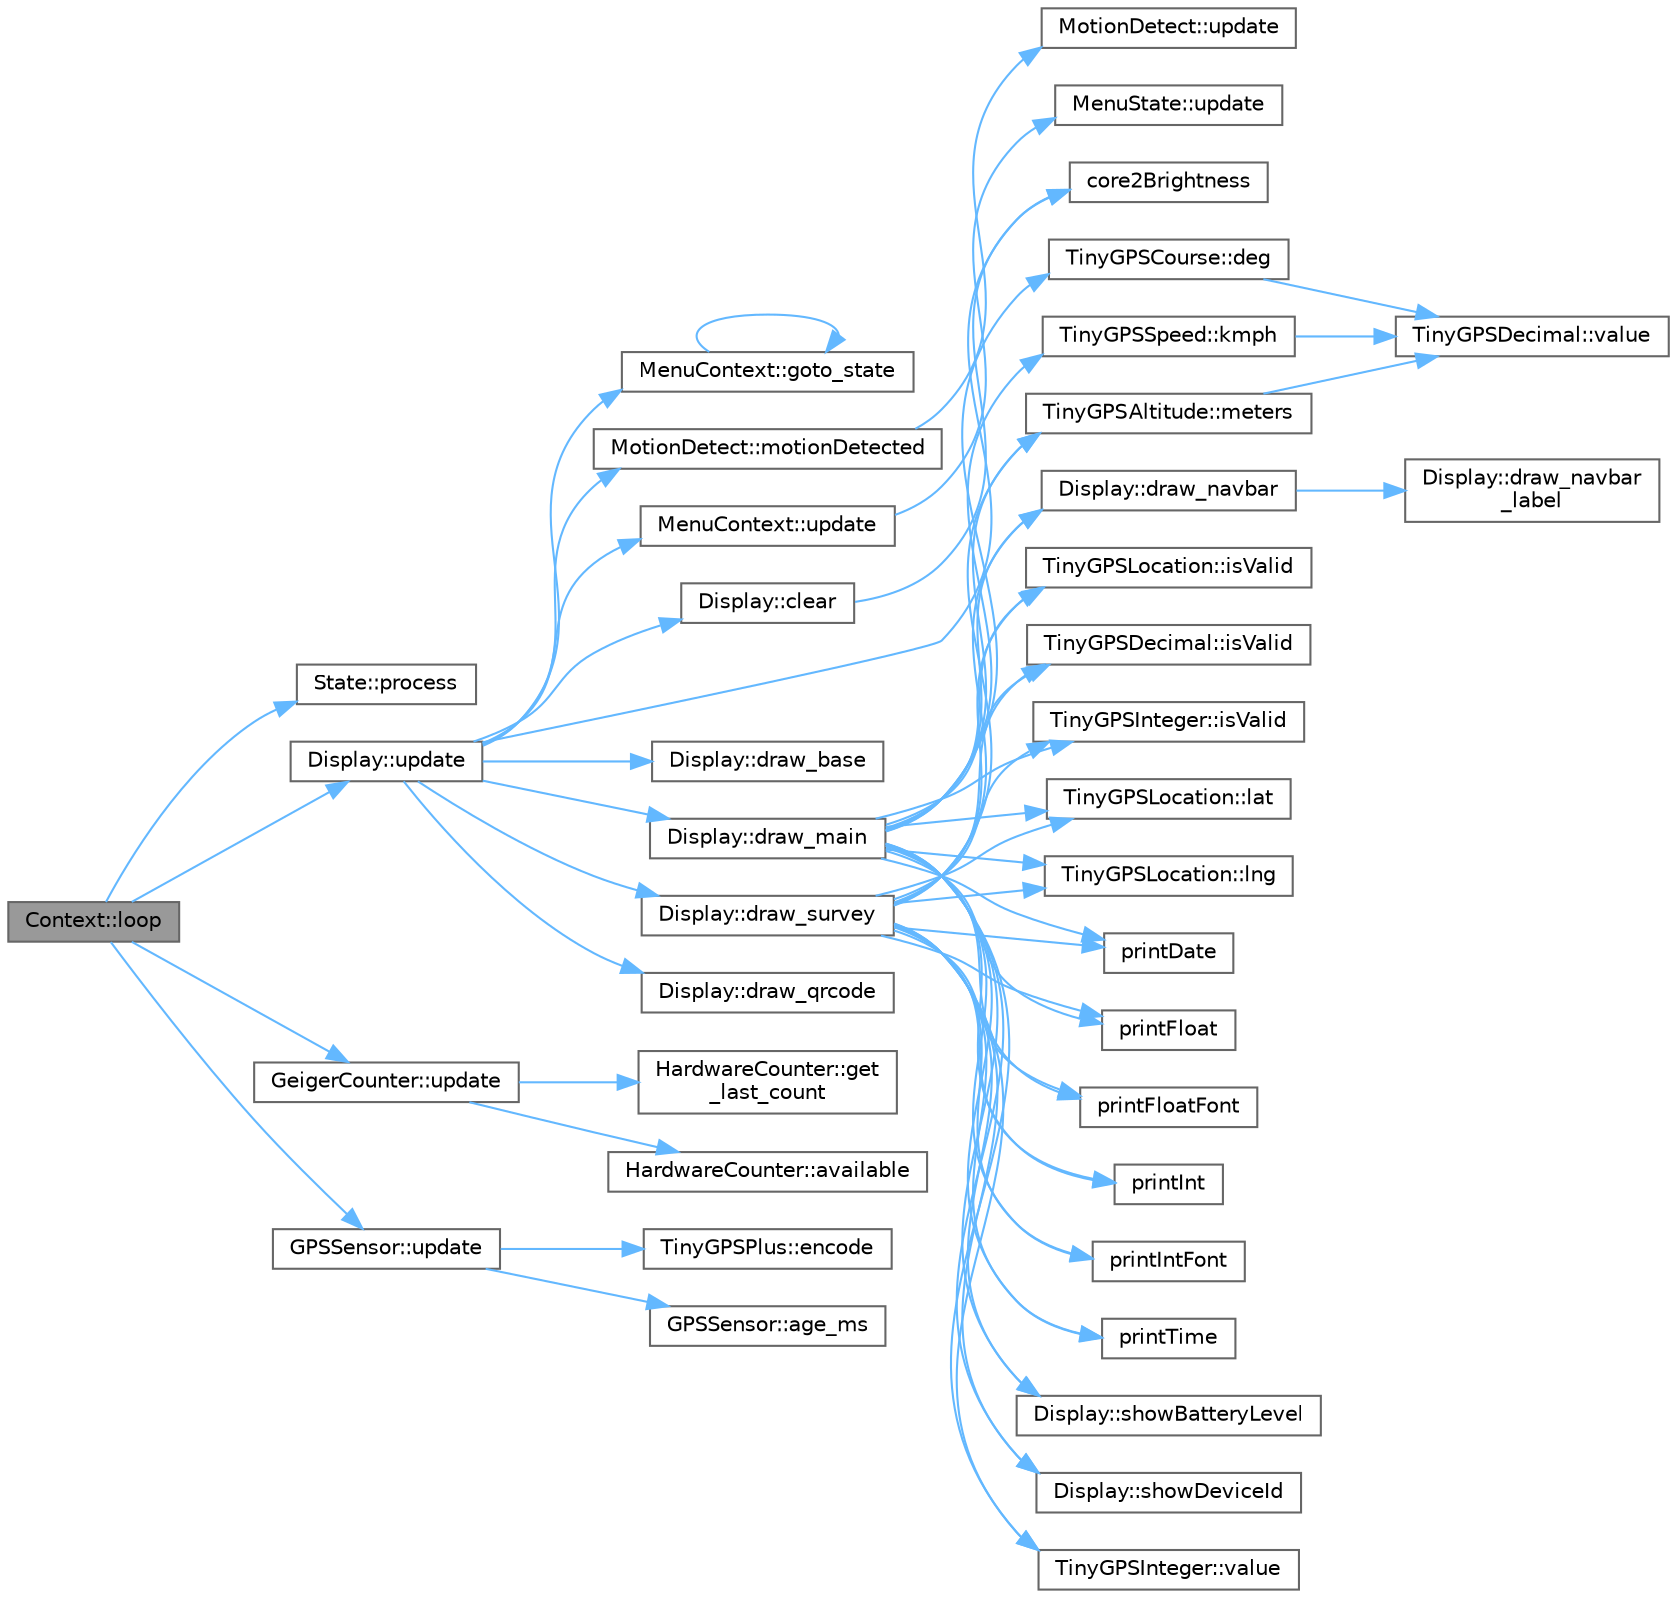 digraph "Context::loop"
{
 // LATEX_PDF_SIZE
  bgcolor="transparent";
  edge [fontname=Helvetica,fontsize=10,labelfontname=Helvetica,labelfontsize=10];
  node [fontname=Helvetica,fontsize=10,shape=box,height=0.2,width=0.4];
  rankdir="LR";
  Node1 [id="Node000001",label="Context::loop",height=0.2,width=0.4,color="gray40", fillcolor="grey60", style="filled", fontcolor="black",tooltip=" "];
  Node1 -> Node2 [id="edge60_Node000001_Node000002",color="steelblue1",style="solid",tooltip=" "];
  Node2 [id="Node000002",label="State::process",height=0.2,width=0.4,color="grey40", fillcolor="white", style="filled",URL="$class_state.html#a82ef896916bba81b0c818d37af21bf3c",tooltip=" "];
  Node1 -> Node3 [id="edge61_Node000001_Node000003",color="steelblue1",style="solid",tooltip=" "];
  Node3 [id="Node000003",label="Display::update",height=0.2,width=0.4,color="grey40", fillcolor="white", style="filled",URL="$class_display.html#ad2740b779d61e461c4dcaaf34f1fcd8f",tooltip=" "];
  Node3 -> Node4 [id="edge62_Node000003_Node000004",color="steelblue1",style="solid",tooltip=" "];
  Node4 [id="Node000004",label="Display::clear",height=0.2,width=0.4,color="grey40", fillcolor="white", style="filled",URL="$class_display.html#a14242933dd00fc1d50f9ae70d5121d14",tooltip=" "];
  Node4 -> Node5 [id="edge63_Node000004_Node000005",color="steelblue1",style="solid",tooltip=" "];
  Node5 [id="Node000005",label="core2Brightness",height=0.2,width=0.4,color="grey40", fillcolor="white", style="filled",URL="$display_8cpp.html#aa80b8dc616dd7cd22263440802492d75",tooltip=" "];
  Node3 -> Node5 [id="edge64_Node000003_Node000005",color="steelblue1",style="solid",tooltip=" "];
  Node3 -> Node6 [id="edge65_Node000003_Node000006",color="steelblue1",style="solid",tooltip=" "];
  Node6 [id="Node000006",label="Display::draw_base",height=0.2,width=0.4,color="grey40", fillcolor="white", style="filled",URL="$class_display.html#aa64573075ec3f5141cb7906c9cbb4ad1",tooltip=" "];
  Node3 -> Node7 [id="edge66_Node000003_Node000007",color="steelblue1",style="solid",tooltip=" "];
  Node7 [id="Node000007",label="Display::draw_main",height=0.2,width=0.4,color="grey40", fillcolor="white", style="filled",URL="$class_display.html#a67f2a955b6ece55b0523c08cac84653e",tooltip=" "];
  Node7 -> Node8 [id="edge67_Node000007_Node000008",color="steelblue1",style="solid",tooltip=" "];
  Node8 [id="Node000008",label="TinyGPSCourse::deg",height=0.2,width=0.4,color="grey40", fillcolor="white", style="filled",URL="$struct_tiny_g_p_s_course.html#a76dc8ae6c2fe5ead9b44c8d53a3272ca",tooltip=" "];
  Node8 -> Node9 [id="edge68_Node000008_Node000009",color="steelblue1",style="solid",tooltip=" "];
  Node9 [id="Node000009",label="TinyGPSDecimal::value",height=0.2,width=0.4,color="grey40", fillcolor="white", style="filled",URL="$struct_tiny_g_p_s_decimal.html#ac3ce80976e5d8456e9f211b910a6cb19",tooltip=" "];
  Node7 -> Node10 [id="edge69_Node000007_Node000010",color="steelblue1",style="solid",tooltip=" "];
  Node10 [id="Node000010",label="Display::draw_navbar",height=0.2,width=0.4,color="grey40", fillcolor="white", style="filled",URL="$class_display.html#a75180c9b967a0126ce3b01a7ce6623b5",tooltip=" "];
  Node10 -> Node11 [id="edge70_Node000010_Node000011",color="steelblue1",style="solid",tooltip=" "];
  Node11 [id="Node000011",label="Display::draw_navbar\l_label",height=0.2,width=0.4,color="grey40", fillcolor="white", style="filled",URL="$class_display.html#abe6a389bd196987cdc01967c1657b597",tooltip=" "];
  Node7 -> Node12 [id="edge71_Node000007_Node000012",color="steelblue1",style="solid",tooltip=" "];
  Node12 [id="Node000012",label="TinyGPSLocation::isValid",height=0.2,width=0.4,color="grey40", fillcolor="white", style="filled",URL="$struct_tiny_g_p_s_location.html#aa5182c29798506eb727058d884f20633",tooltip=" "];
  Node7 -> Node13 [id="edge72_Node000007_Node000013",color="steelblue1",style="solid",tooltip=" "];
  Node13 [id="Node000013",label="TinyGPSDecimal::isValid",height=0.2,width=0.4,color="grey40", fillcolor="white", style="filled",URL="$struct_tiny_g_p_s_decimal.html#a34e6448314c198fa204dfb22cd24fc7e",tooltip=" "];
  Node7 -> Node14 [id="edge73_Node000007_Node000014",color="steelblue1",style="solid",tooltip=" "];
  Node14 [id="Node000014",label="TinyGPSInteger::isValid",height=0.2,width=0.4,color="grey40", fillcolor="white", style="filled",URL="$struct_tiny_g_p_s_integer.html#a3a76131645f7604b3f3e759b90f9373f",tooltip=" "];
  Node7 -> Node15 [id="edge74_Node000007_Node000015",color="steelblue1",style="solid",tooltip=" "];
  Node15 [id="Node000015",label="TinyGPSSpeed::kmph",height=0.2,width=0.4,color="grey40", fillcolor="white", style="filled",URL="$struct_tiny_g_p_s_speed.html#a7fee3c8f9f2fcc5f4a517bd6108f79dd",tooltip=" "];
  Node15 -> Node9 [id="edge75_Node000015_Node000009",color="steelblue1",style="solid",tooltip=" "];
  Node7 -> Node16 [id="edge76_Node000007_Node000016",color="steelblue1",style="solid",tooltip=" "];
  Node16 [id="Node000016",label="TinyGPSLocation::lat",height=0.2,width=0.4,color="grey40", fillcolor="white", style="filled",URL="$struct_tiny_g_p_s_location.html#a86c3acea4f317b427eebb667e4d05a49",tooltip=" "];
  Node7 -> Node17 [id="edge77_Node000007_Node000017",color="steelblue1",style="solid",tooltip=" "];
  Node17 [id="Node000017",label="TinyGPSLocation::lng",height=0.2,width=0.4,color="grey40", fillcolor="white", style="filled",URL="$struct_tiny_g_p_s_location.html#a544e9009a5580b2fd5466821a5e5b782",tooltip=" "];
  Node7 -> Node18 [id="edge78_Node000007_Node000018",color="steelblue1",style="solid",tooltip=" "];
  Node18 [id="Node000018",label="TinyGPSAltitude::meters",height=0.2,width=0.4,color="grey40", fillcolor="white", style="filled",URL="$struct_tiny_g_p_s_altitude.html#a5a39d145bb1778814007206c765189f7",tooltip=" "];
  Node18 -> Node9 [id="edge79_Node000018_Node000009",color="steelblue1",style="solid",tooltip=" "];
  Node7 -> Node19 [id="edge80_Node000007_Node000019",color="steelblue1",style="solid",tooltip=" "];
  Node19 [id="Node000019",label="printDate",height=0.2,width=0.4,color="grey40", fillcolor="white", style="filled",URL="$display_8cpp.html#a926cd9ce500f615f3624c657c59d7153",tooltip=" "];
  Node7 -> Node20 [id="edge81_Node000007_Node000020",color="steelblue1",style="solid",tooltip=" "];
  Node20 [id="Node000020",label="printFloat",height=0.2,width=0.4,color="grey40", fillcolor="white", style="filled",URL="$display_8cpp.html#a257d550e178a981f697d51a2a1695892",tooltip=" "];
  Node7 -> Node21 [id="edge82_Node000007_Node000021",color="steelblue1",style="solid",tooltip=" "];
  Node21 [id="Node000021",label="printFloatFont",height=0.2,width=0.4,color="grey40", fillcolor="white", style="filled",URL="$display_8cpp.html#a1cd111cb4e208d401902c3ae1eed3b59",tooltip=" "];
  Node7 -> Node22 [id="edge83_Node000007_Node000022",color="steelblue1",style="solid",tooltip=" "];
  Node22 [id="Node000022",label="printInt",height=0.2,width=0.4,color="grey40", fillcolor="white", style="filled",URL="$display_8cpp.html#a98b4b70aadeb673bcc1d2d3739a5a814",tooltip=" "];
  Node7 -> Node23 [id="edge84_Node000007_Node000023",color="steelblue1",style="solid",tooltip=" "];
  Node23 [id="Node000023",label="printIntFont",height=0.2,width=0.4,color="grey40", fillcolor="white", style="filled",URL="$display_8cpp.html#ac3f9cc9b5e5a3d4ede89be90682c1acb",tooltip=" "];
  Node7 -> Node24 [id="edge85_Node000007_Node000024",color="steelblue1",style="solid",tooltip=" "];
  Node24 [id="Node000024",label="printTime",height=0.2,width=0.4,color="grey40", fillcolor="white", style="filled",URL="$display_8cpp.html#ae52b907c706dbf05bd97198c296ec5cc",tooltip=" "];
  Node7 -> Node25 [id="edge86_Node000007_Node000025",color="steelblue1",style="solid",tooltip=" "];
  Node25 [id="Node000025",label="Display::showBatteryLevel",height=0.2,width=0.4,color="grey40", fillcolor="white", style="filled",URL="$class_display.html#aa7b36908fb46ec9bf36366c8d9119f30",tooltip=" "];
  Node7 -> Node26 [id="edge87_Node000007_Node000026",color="steelblue1",style="solid",tooltip=" "];
  Node26 [id="Node000026",label="Display::showDeviceId",height=0.2,width=0.4,color="grey40", fillcolor="white", style="filled",URL="$class_display.html#a0b6dd251c800397e9b9522483eb9c233",tooltip=" "];
  Node7 -> Node27 [id="edge88_Node000007_Node000027",color="steelblue1",style="solid",tooltip=" "];
  Node27 [id="Node000027",label="TinyGPSInteger::value",height=0.2,width=0.4,color="grey40", fillcolor="white", style="filled",URL="$struct_tiny_g_p_s_integer.html#a67de7e76d61dbd25eb32f701d8ce867b",tooltip=" "];
  Node3 -> Node28 [id="edge89_Node000003_Node000028",color="steelblue1",style="solid",tooltip=" "];
  Node28 [id="Node000028",label="Display::draw_qrcode",height=0.2,width=0.4,color="grey40", fillcolor="white", style="filled",URL="$class_display.html#aadce78ab84e53b437eedf6cc2d941a3a",tooltip=" "];
  Node3 -> Node29 [id="edge90_Node000003_Node000029",color="steelblue1",style="solid",tooltip=" "];
  Node29 [id="Node000029",label="Display::draw_survey",height=0.2,width=0.4,color="grey40", fillcolor="white", style="filled",URL="$class_display.html#ae560cdb07a616ef351214a053b018128",tooltip=" "];
  Node29 -> Node10 [id="edge91_Node000029_Node000010",color="steelblue1",style="solid",tooltip=" "];
  Node29 -> Node12 [id="edge92_Node000029_Node000012",color="steelblue1",style="solid",tooltip=" "];
  Node29 -> Node13 [id="edge93_Node000029_Node000013",color="steelblue1",style="solid",tooltip=" "];
  Node29 -> Node14 [id="edge94_Node000029_Node000014",color="steelblue1",style="solid",tooltip=" "];
  Node29 -> Node16 [id="edge95_Node000029_Node000016",color="steelblue1",style="solid",tooltip=" "];
  Node29 -> Node17 [id="edge96_Node000029_Node000017",color="steelblue1",style="solid",tooltip=" "];
  Node29 -> Node18 [id="edge97_Node000029_Node000018",color="steelblue1",style="solid",tooltip=" "];
  Node29 -> Node19 [id="edge98_Node000029_Node000019",color="steelblue1",style="solid",tooltip=" "];
  Node29 -> Node20 [id="edge99_Node000029_Node000020",color="steelblue1",style="solid",tooltip=" "];
  Node29 -> Node21 [id="edge100_Node000029_Node000021",color="steelblue1",style="solid",tooltip=" "];
  Node29 -> Node22 [id="edge101_Node000029_Node000022",color="steelblue1",style="solid",tooltip=" "];
  Node29 -> Node23 [id="edge102_Node000029_Node000023",color="steelblue1",style="solid",tooltip=" "];
  Node29 -> Node24 [id="edge103_Node000029_Node000024",color="steelblue1",style="solid",tooltip=" "];
  Node29 -> Node25 [id="edge104_Node000029_Node000025",color="steelblue1",style="solid",tooltip=" "];
  Node29 -> Node26 [id="edge105_Node000029_Node000026",color="steelblue1",style="solid",tooltip=" "];
  Node29 -> Node27 [id="edge106_Node000029_Node000027",color="steelblue1",style="solid",tooltip=" "];
  Node3 -> Node30 [id="edge107_Node000003_Node000030",color="steelblue1",style="solid",tooltip=" "];
  Node30 [id="Node000030",label="MenuContext::goto_state",height=0.2,width=0.4,color="grey40", fillcolor="white", style="filled",URL="$class_menu_context.html#af3449484c482bc70d7d15023e047a84a",tooltip=" "];
  Node30 -> Node30 [id="edge108_Node000030_Node000030",color="steelblue1",style="solid",tooltip=" "];
  Node3 -> Node31 [id="edge109_Node000003_Node000031",color="steelblue1",style="solid",tooltip=" "];
  Node31 [id="Node000031",label="MotionDetect::motionDetected",height=0.2,width=0.4,color="grey40", fillcolor="white", style="filled",URL="$class_motion_detect.html#a66e4b850e0423024661a6f766a40fcea",tooltip="One-shot check that motion exceeded threshold since last update."];
  Node31 -> Node32 [id="edge110_Node000031_Node000032",color="steelblue1",style="solid",tooltip=" "];
  Node32 [id="Node000032",label="MotionDetect::update",height=0.2,width=0.4,color="grey40", fillcolor="white", style="filled",URL="$class_motion_detect.html#a45bf353f17123a6bfcc6c155ff7e2528",tooltip="Force a re-read of the IMU, update motion."];
  Node3 -> Node33 [id="edge111_Node000003_Node000033",color="steelblue1",style="solid",tooltip=" "];
  Node33 [id="Node000033",label="MenuContext::update",height=0.2,width=0.4,color="grey40", fillcolor="white", style="filled",URL="$class_menu_context.html#a5101ae5be4d87102d5d143ea5ccdae12",tooltip=" "];
  Node33 -> Node34 [id="edge112_Node000033_Node000034",color="steelblue1",style="solid",tooltip=" "];
  Node34 [id="Node000034",label="MenuState::update",height=0.2,width=0.4,color="grey40", fillcolor="white", style="filled",URL="$class_menu_state.html#ade23ec3aca339602fc6145ca7594b69b",tooltip=" "];
  Node1 -> Node35 [id="edge113_Node000001_Node000035",color="steelblue1",style="solid",tooltip=" "];
  Node35 [id="Node000035",label="GeigerCounter::update",height=0.2,width=0.4,color="grey40", fillcolor="white", style="filled",URL="$class_geiger_counter.html#af47906652803b0a81b3485ee19d1f7e6",tooltip=" "];
  Node35 -> Node36 [id="edge114_Node000035_Node000036",color="steelblue1",style="solid",tooltip=" "];
  Node36 [id="Node000036",label="HardwareCounter::available",height=0.2,width=0.4,color="grey40", fillcolor="white", style="filled",URL="$class_hardware_counter.html#a8b1831862879280db14b8a7406169e7c",tooltip=" "];
  Node35 -> Node37 [id="edge115_Node000035_Node000037",color="steelblue1",style="solid",tooltip=" "];
  Node37 [id="Node000037",label="HardwareCounter::get\l_last_count",height=0.2,width=0.4,color="grey40", fillcolor="white", style="filled",URL="$class_hardware_counter.html#ad8529a6e8473d44f214dd1649fed8c38",tooltip=" "];
  Node1 -> Node38 [id="edge116_Node000001_Node000038",color="steelblue1",style="solid",tooltip=" "];
  Node38 [id="Node000038",label="GPSSensor::update",height=0.2,width=0.4,color="grey40", fillcolor="white", style="filled",URL="$class_g_p_s_sensor.html#a70ffb7412fa7a4cc14cad2135b79c59e",tooltip=" "];
  Node38 -> Node39 [id="edge117_Node000038_Node000039",color="steelblue1",style="solid",tooltip=" "];
  Node39 [id="Node000039",label="GPSSensor::age_ms",height=0.2,width=0.4,color="grey40", fillcolor="white", style="filled",URL="$class_g_p_s_sensor.html#a1f2097cc5d1642b86a0fb996d8223382",tooltip=" "];
  Node38 -> Node40 [id="edge118_Node000038_Node000040",color="steelblue1",style="solid",tooltip=" "];
  Node40 [id="Node000040",label="TinyGPSPlus::encode",height=0.2,width=0.4,color="grey40", fillcolor="white", style="filled",URL="$class_tiny_g_p_s_plus.html#ad7b78320b7e4967df17c6a27008a5154",tooltip=" "];
}
